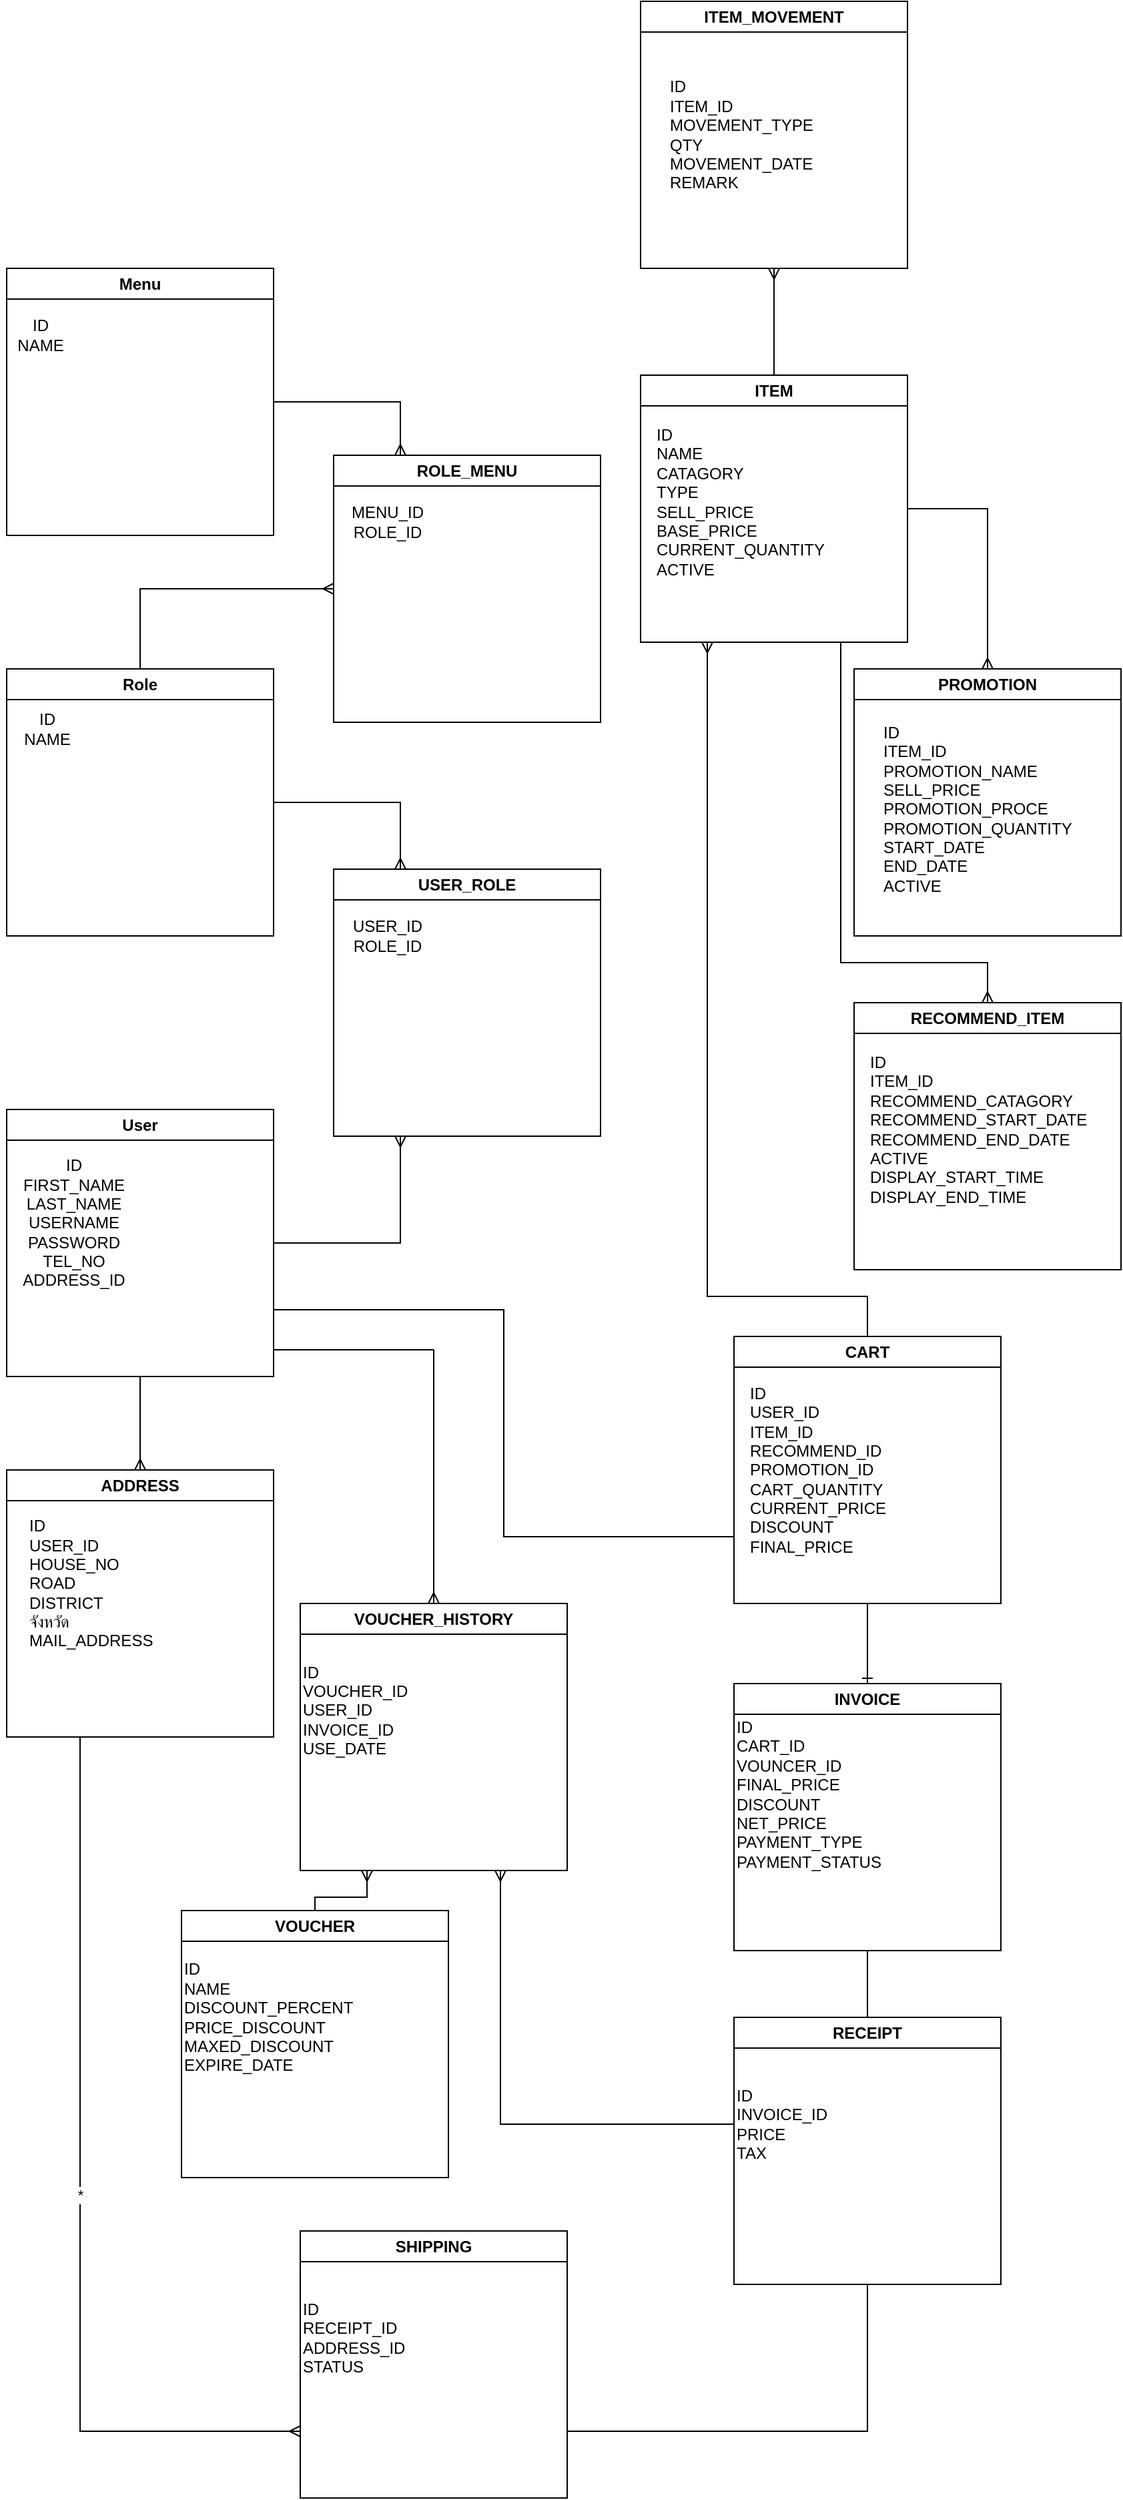 <mxfile version="21.3.2" type="github">
  <diagram name="Page-1" id="SEodM_-SOIGTDsd-5V2K">
    <mxGraphModel dx="1687" dy="2027" grid="1" gridSize="10" guides="1" tooltips="1" connect="1" arrows="1" fold="1" page="1" pageScale="1" pageWidth="850" pageHeight="1100" math="0" shadow="0">
      <root>
        <mxCell id="0" />
        <mxCell id="1" parent="0" />
        <mxCell id="YgXdw1BSDBlJb3hZt-lw-41" style="edgeStyle=orthogonalEdgeStyle;rounded=0;orthogonalLoop=1;jettySize=auto;html=1;entryX=0.25;entryY=1;entryDx=0;entryDy=0;endArrow=ERmany;endFill=0;" edge="1" parent="1" source="YgXdw1BSDBlJb3hZt-lw-1" target="YgXdw1BSDBlJb3hZt-lw-8">
          <mxGeometry relative="1" as="geometry" />
        </mxCell>
        <mxCell id="YgXdw1BSDBlJb3hZt-lw-54" style="edgeStyle=orthogonalEdgeStyle;rounded=0;orthogonalLoop=1;jettySize=auto;html=1;entryX=0;entryY=0.75;entryDx=0;entryDy=0;exitX=1;exitY=0.75;exitDx=0;exitDy=0;endArrow=baseDash;endFill=0;" edge="1" parent="1" source="YgXdw1BSDBlJb3hZt-lw-1" target="YgXdw1BSDBlJb3hZt-lw-23">
          <mxGeometry relative="1" as="geometry" />
        </mxCell>
        <mxCell id="YgXdw1BSDBlJb3hZt-lw-57" style="edgeStyle=orthogonalEdgeStyle;rounded=0;orthogonalLoop=1;jettySize=auto;html=1;endArrow=ERmany;endFill=0;" edge="1" parent="1" source="YgXdw1BSDBlJb3hZt-lw-1" target="YgXdw1BSDBlJb3hZt-lw-27">
          <mxGeometry relative="1" as="geometry">
            <Array as="points">
              <mxPoint x="325" y="210" />
            </Array>
          </mxGeometry>
        </mxCell>
        <mxCell id="YgXdw1BSDBlJb3hZt-lw-61" style="edgeStyle=orthogonalEdgeStyle;rounded=0;orthogonalLoop=1;jettySize=auto;html=1;exitX=0.5;exitY=1;exitDx=0;exitDy=0;entryX=0.5;entryY=0;entryDx=0;entryDy=0;endArrow=ERmany;endFill=0;" edge="1" parent="1" source="YgXdw1BSDBlJb3hZt-lw-1" target="YgXdw1BSDBlJb3hZt-lw-59">
          <mxGeometry relative="1" as="geometry" />
        </mxCell>
        <mxCell id="YgXdw1BSDBlJb3hZt-lw-1" value="User" style="swimlane;whiteSpace=wrap;html=1;" vertex="1" parent="1">
          <mxGeometry x="5" y="30" width="200" height="200" as="geometry" />
        </mxCell>
        <mxCell id="YgXdw1BSDBlJb3hZt-lw-10" value="ID&lt;br&gt;FIRST_NAME&lt;br&gt;LAST_NAME&lt;br&gt;USERNAME&lt;br&gt;PASSWORD&lt;br&gt;TEL_NO&lt;br&gt;ADDRESS_ID" style="text;html=1;align=center;verticalAlign=middle;resizable=0;points=[];autosize=1;strokeColor=none;fillColor=none;" vertex="1" parent="YgXdw1BSDBlJb3hZt-lw-1">
          <mxGeometry y="30" width="100" height="110" as="geometry" />
        </mxCell>
        <mxCell id="YgXdw1BSDBlJb3hZt-lw-40" style="edgeStyle=orthogonalEdgeStyle;rounded=0;orthogonalLoop=1;jettySize=auto;html=1;entryX=0.25;entryY=0;entryDx=0;entryDy=0;endArrow=ERmany;endFill=0;" edge="1" parent="1" source="YgXdw1BSDBlJb3hZt-lw-2" target="YgXdw1BSDBlJb3hZt-lw-8">
          <mxGeometry relative="1" as="geometry" />
        </mxCell>
        <mxCell id="YgXdw1BSDBlJb3hZt-lw-42" style="edgeStyle=orthogonalEdgeStyle;rounded=0;orthogonalLoop=1;jettySize=auto;html=1;entryX=0;entryY=0.5;entryDx=0;entryDy=0;exitX=0.5;exitY=0;exitDx=0;exitDy=0;endArrow=ERmany;endFill=0;" edge="1" parent="1" source="YgXdw1BSDBlJb3hZt-lw-2" target="YgXdw1BSDBlJb3hZt-lw-5">
          <mxGeometry relative="1" as="geometry" />
        </mxCell>
        <mxCell id="YgXdw1BSDBlJb3hZt-lw-2" value="Role" style="swimlane;whiteSpace=wrap;html=1;" vertex="1" parent="1">
          <mxGeometry x="5" y="-300" width="200" height="200" as="geometry" />
        </mxCell>
        <mxCell id="YgXdw1BSDBlJb3hZt-lw-7" value="ID&lt;br&gt;NAME" style="text;html=1;align=center;verticalAlign=middle;resizable=0;points=[];autosize=1;strokeColor=none;fillColor=none;" vertex="1" parent="YgXdw1BSDBlJb3hZt-lw-2">
          <mxGeometry y="25" width="60" height="40" as="geometry" />
        </mxCell>
        <mxCell id="YgXdw1BSDBlJb3hZt-lw-43" style="edgeStyle=orthogonalEdgeStyle;rounded=0;orthogonalLoop=1;jettySize=auto;html=1;entryX=0.25;entryY=0;entryDx=0;entryDy=0;endArrow=ERmany;endFill=0;" edge="1" parent="1" source="YgXdw1BSDBlJb3hZt-lw-3" target="YgXdw1BSDBlJb3hZt-lw-5">
          <mxGeometry relative="1" as="geometry" />
        </mxCell>
        <mxCell id="YgXdw1BSDBlJb3hZt-lw-3" value="Menu" style="swimlane;whiteSpace=wrap;html=1;" vertex="1" parent="1">
          <mxGeometry x="5" y="-600" width="200" height="200" as="geometry" />
        </mxCell>
        <mxCell id="YgXdw1BSDBlJb3hZt-lw-4" value="ID&lt;br&gt;NAME" style="text;html=1;align=center;verticalAlign=middle;resizable=0;points=[];autosize=1;strokeColor=none;fillColor=none;" vertex="1" parent="YgXdw1BSDBlJb3hZt-lw-3">
          <mxGeometry x="-5" y="30" width="60" height="40" as="geometry" />
        </mxCell>
        <mxCell id="YgXdw1BSDBlJb3hZt-lw-5" value="ROLE_MENU" style="swimlane;whiteSpace=wrap;html=1;" vertex="1" parent="1">
          <mxGeometry x="250" y="-460" width="200" height="200" as="geometry" />
        </mxCell>
        <mxCell id="YgXdw1BSDBlJb3hZt-lw-6" value="MENU_ID&lt;br&gt;ROLE_ID" style="text;html=1;align=center;verticalAlign=middle;resizable=0;points=[];autosize=1;strokeColor=none;fillColor=none;" vertex="1" parent="YgXdw1BSDBlJb3hZt-lw-5">
          <mxGeometry y="30" width="80" height="40" as="geometry" />
        </mxCell>
        <mxCell id="YgXdw1BSDBlJb3hZt-lw-8" value="USER_ROLE" style="swimlane;whiteSpace=wrap;html=1;" vertex="1" parent="1">
          <mxGeometry x="250" y="-150" width="200" height="200" as="geometry" />
        </mxCell>
        <mxCell id="YgXdw1BSDBlJb3hZt-lw-9" value="USER_ID&lt;br&gt;ROLE_ID" style="text;html=1;align=center;verticalAlign=middle;resizable=0;points=[];autosize=1;strokeColor=none;fillColor=none;" vertex="1" parent="YgXdw1BSDBlJb3hZt-lw-8">
          <mxGeometry y="30" width="80" height="40" as="geometry" />
        </mxCell>
        <mxCell id="YgXdw1BSDBlJb3hZt-lw-48" style="edgeStyle=orthogonalEdgeStyle;rounded=0;orthogonalLoop=1;jettySize=auto;html=1;entryX=0.5;entryY=1;entryDx=0;entryDy=0;endArrow=ERmany;endFill=0;" edge="1" parent="1" source="YgXdw1BSDBlJb3hZt-lw-11" target="YgXdw1BSDBlJb3hZt-lw-15">
          <mxGeometry relative="1" as="geometry" />
        </mxCell>
        <mxCell id="YgXdw1BSDBlJb3hZt-lw-50" style="edgeStyle=orthogonalEdgeStyle;rounded=0;orthogonalLoop=1;jettySize=auto;html=1;entryX=0.5;entryY=0;entryDx=0;entryDy=0;exitX=1;exitY=0.5;exitDx=0;exitDy=0;endArrow=ERmany;endFill=0;" edge="1" parent="1" source="YgXdw1BSDBlJb3hZt-lw-11" target="YgXdw1BSDBlJb3hZt-lw-21">
          <mxGeometry relative="1" as="geometry" />
        </mxCell>
        <mxCell id="YgXdw1BSDBlJb3hZt-lw-51" style="edgeStyle=orthogonalEdgeStyle;rounded=0;orthogonalLoop=1;jettySize=auto;html=1;endArrow=ERmany;endFill=0;entryX=0.5;entryY=0;entryDx=0;entryDy=0;exitX=0.75;exitY=1;exitDx=0;exitDy=0;" edge="1" parent="1" source="YgXdw1BSDBlJb3hZt-lw-11" target="YgXdw1BSDBlJb3hZt-lw-19">
          <mxGeometry relative="1" as="geometry">
            <Array as="points">
              <mxPoint x="630" y="-80" />
              <mxPoint x="740" y="-80" />
            </Array>
          </mxGeometry>
        </mxCell>
        <mxCell id="YgXdw1BSDBlJb3hZt-lw-11" value="ITEM" style="swimlane;whiteSpace=wrap;html=1;" vertex="1" parent="1">
          <mxGeometry x="480" y="-520" width="200" height="200" as="geometry" />
        </mxCell>
        <mxCell id="YgXdw1BSDBlJb3hZt-lw-12" value="ID&lt;br&gt;NAME&lt;br&gt;CATAGORY&lt;br&gt;TYPE&lt;br&gt;SELL_PRICE&lt;br&gt;BASE_PRICE&lt;br&gt;CURRENT_QUANTITY&lt;br&gt;ACTIVE" style="text;html=1;align=left;verticalAlign=middle;resizable=0;points=[];autosize=1;strokeColor=none;fillColor=none;" vertex="1" parent="YgXdw1BSDBlJb3hZt-lw-11">
          <mxGeometry x="10" y="30" width="150" height="130" as="geometry" />
        </mxCell>
        <mxCell id="YgXdw1BSDBlJb3hZt-lw-15" value="ITEM_MOVEMENT" style="swimlane;whiteSpace=wrap;html=1;" vertex="1" parent="1">
          <mxGeometry x="480" y="-800" width="200" height="200" as="geometry" />
        </mxCell>
        <mxCell id="YgXdw1BSDBlJb3hZt-lw-16" value="ID&lt;br&gt;ITEM_ID&lt;br&gt;MOVEMENT_TYPE&lt;br&gt;QTY&lt;br&gt;MOVEMENT_DATE&lt;br&gt;REMARK&lt;br&gt;" style="text;html=1;align=left;verticalAlign=middle;resizable=0;points=[];autosize=1;strokeColor=none;fillColor=none;" vertex="1" parent="YgXdw1BSDBlJb3hZt-lw-15">
          <mxGeometry x="20" y="50" width="130" height="100" as="geometry" />
        </mxCell>
        <mxCell id="YgXdw1BSDBlJb3hZt-lw-19" value="RECOMMEND_ITEM" style="swimlane;whiteSpace=wrap;html=1;" vertex="1" parent="1">
          <mxGeometry x="640" y="-50" width="200" height="200" as="geometry" />
        </mxCell>
        <mxCell id="YgXdw1BSDBlJb3hZt-lw-20" value="ID&lt;br&gt;ITEM_ID&lt;br&gt;RECOMMEND_CATAGORY&lt;br&gt;RECOMMEND_START_DATE&lt;br&gt;RECOMMEND_END_DATE&lt;br&gt;ACTIVE&lt;br&gt;DISPLAY_START_TIME&lt;br&gt;DISPLAY_END_TIME" style="text;html=1;align=left;verticalAlign=middle;resizable=0;points=[];autosize=1;strokeColor=none;fillColor=none;" vertex="1" parent="YgXdw1BSDBlJb3hZt-lw-19">
          <mxGeometry x="10" y="30" width="190" height="130" as="geometry" />
        </mxCell>
        <mxCell id="YgXdw1BSDBlJb3hZt-lw-21" value="PROMOTION" style="swimlane;whiteSpace=wrap;html=1;" vertex="1" parent="1">
          <mxGeometry x="640" y="-300" width="200" height="200" as="geometry" />
        </mxCell>
        <mxCell id="YgXdw1BSDBlJb3hZt-lw-22" value="ID&lt;br&gt;ITEM_ID&lt;br&gt;PROMOTION_NAME&lt;br&gt;SELL_PRICE&lt;br&gt;PROMOTION_PROCE&lt;br&gt;PROMOTION_QUANTITY&lt;br&gt;START_DATE&lt;br&gt;END_DATE&lt;br&gt;ACTIVE" style="text;html=1;align=left;verticalAlign=middle;resizable=0;points=[];autosize=1;strokeColor=none;fillColor=none;" vertex="1" parent="YgXdw1BSDBlJb3hZt-lw-21">
          <mxGeometry x="20" y="35" width="160" height="140" as="geometry" />
        </mxCell>
        <mxCell id="YgXdw1BSDBlJb3hZt-lw-45" style="edgeStyle=orthogonalEdgeStyle;rounded=0;orthogonalLoop=1;jettySize=auto;html=1;entryX=0.5;entryY=0;entryDx=0;entryDy=0;endArrow=ERone;endFill=0;" edge="1" parent="1" source="YgXdw1BSDBlJb3hZt-lw-23" target="YgXdw1BSDBlJb3hZt-lw-31">
          <mxGeometry relative="1" as="geometry" />
        </mxCell>
        <mxCell id="YgXdw1BSDBlJb3hZt-lw-53" style="edgeStyle=orthogonalEdgeStyle;rounded=0;orthogonalLoop=1;jettySize=auto;html=1;entryX=0.25;entryY=1;entryDx=0;entryDy=0;endArrow=ERmany;endFill=0;" edge="1" parent="1" source="YgXdw1BSDBlJb3hZt-lw-23" target="YgXdw1BSDBlJb3hZt-lw-11">
          <mxGeometry relative="1" as="geometry">
            <Array as="points">
              <mxPoint x="650" y="170" />
              <mxPoint x="530" y="170" />
            </Array>
          </mxGeometry>
        </mxCell>
        <mxCell id="YgXdw1BSDBlJb3hZt-lw-23" value="CART" style="swimlane;whiteSpace=wrap;html=1;startSize=23;" vertex="1" parent="1">
          <mxGeometry x="550" y="200" width="200" height="200" as="geometry" />
        </mxCell>
        <mxCell id="YgXdw1BSDBlJb3hZt-lw-24" value="ID&lt;br&gt;USER_ID&lt;br&gt;ITEM_ID&lt;br&gt;RECOMMEND_ID&lt;br&gt;PROMOTION_ID&lt;br&gt;CART_QUANTITY&lt;br&gt;CURRENT_PRICE&lt;br&gt;DISCOUNT&lt;br&gt;FINAL_PRICE" style="text;html=1;align=left;verticalAlign=middle;resizable=0;points=[];autosize=1;strokeColor=none;fillColor=none;" vertex="1" parent="YgXdw1BSDBlJb3hZt-lw-23">
          <mxGeometry x="10" y="30" width="130" height="140" as="geometry" />
        </mxCell>
        <mxCell id="YgXdw1BSDBlJb3hZt-lw-38" style="edgeStyle=orthogonalEdgeStyle;rounded=0;orthogonalLoop=1;jettySize=auto;html=1;entryX=0.25;entryY=1;entryDx=0;entryDy=0;endArrow=ERmany;endFill=0;" edge="1" parent="1" source="YgXdw1BSDBlJb3hZt-lw-25" target="YgXdw1BSDBlJb3hZt-lw-27">
          <mxGeometry relative="1" as="geometry">
            <Array as="points">
              <mxPoint x="236" y="620" />
              <mxPoint x="275" y="620" />
            </Array>
          </mxGeometry>
        </mxCell>
        <mxCell id="YgXdw1BSDBlJb3hZt-lw-25" value="VOUCHER" style="swimlane;whiteSpace=wrap;html=1;startSize=23;" vertex="1" parent="1">
          <mxGeometry x="136" y="630" width="200" height="200" as="geometry" />
        </mxCell>
        <mxCell id="YgXdw1BSDBlJb3hZt-lw-26" value="ID&lt;br&gt;NAME&lt;br&gt;DISCOUNT_PERCENT&lt;br&gt;PRICE_DISCOUNT&lt;br&gt;MAXED_DISCOUNT&lt;br&gt;EXPIRE_DATE&lt;br&gt;" style="text;html=1;align=left;verticalAlign=middle;resizable=0;points=[];autosize=1;strokeColor=none;fillColor=none;" vertex="1" parent="YgXdw1BSDBlJb3hZt-lw-25">
          <mxGeometry y="30" width="150" height="100" as="geometry" />
        </mxCell>
        <mxCell id="YgXdw1BSDBlJb3hZt-lw-27" value="VOUCHER_HISTORY" style="swimlane;whiteSpace=wrap;html=1;" vertex="1" parent="1">
          <mxGeometry x="225" y="400" width="200" height="200" as="geometry" />
        </mxCell>
        <mxCell id="YgXdw1BSDBlJb3hZt-lw-28" value="ID&lt;br&gt;VOUCHER_ID&lt;br&gt;USER_ID&lt;br&gt;INVOICE_ID&lt;br&gt;USE_DATE" style="text;html=1;align=left;verticalAlign=middle;resizable=0;points=[];autosize=1;strokeColor=none;fillColor=none;" vertex="1" parent="YgXdw1BSDBlJb3hZt-lw-27">
          <mxGeometry y="35" width="100" height="90" as="geometry" />
        </mxCell>
        <mxCell id="YgXdw1BSDBlJb3hZt-lw-44" style="edgeStyle=orthogonalEdgeStyle;rounded=0;orthogonalLoop=1;jettySize=auto;html=1;entryX=0.5;entryY=0;entryDx=0;entryDy=0;endArrow=baseDash;endFill=0;" edge="1" parent="1" source="YgXdw1BSDBlJb3hZt-lw-31" target="YgXdw1BSDBlJb3hZt-lw-33">
          <mxGeometry relative="1" as="geometry" />
        </mxCell>
        <mxCell id="YgXdw1BSDBlJb3hZt-lw-31" value="INVOICE" style="swimlane;whiteSpace=wrap;html=1;" vertex="1" parent="1">
          <mxGeometry x="550" y="460" width="200" height="200" as="geometry" />
        </mxCell>
        <mxCell id="YgXdw1BSDBlJb3hZt-lw-32" value="ID&lt;br&gt;CART_ID&lt;br&gt;VOUNCER_ID&lt;br&gt;FINAL_PRICE&lt;br&gt;DISCOUNT&lt;br&gt;NET_PRICE&lt;br&gt;PAYMENT_TYPE&lt;br&gt;PAYMENT_STATUS" style="text;html=1;align=left;verticalAlign=middle;resizable=0;points=[];autosize=1;strokeColor=none;fillColor=none;" vertex="1" parent="YgXdw1BSDBlJb3hZt-lw-31">
          <mxGeometry y="18" width="130" height="130" as="geometry" />
        </mxCell>
        <mxCell id="YgXdw1BSDBlJb3hZt-lw-63" style="edgeStyle=orthogonalEdgeStyle;rounded=0;orthogonalLoop=1;jettySize=auto;html=1;entryX=1;entryY=0.75;entryDx=0;entryDy=0;endArrow=baseDash;endFill=0;" edge="1" parent="1" source="YgXdw1BSDBlJb3hZt-lw-33" target="YgXdw1BSDBlJb3hZt-lw-55">
          <mxGeometry relative="1" as="geometry">
            <Array as="points">
              <mxPoint x="650" y="1020" />
            </Array>
          </mxGeometry>
        </mxCell>
        <mxCell id="YgXdw1BSDBlJb3hZt-lw-33" value="RECEIPT" style="swimlane;whiteSpace=wrap;html=1;" vertex="1" parent="1">
          <mxGeometry x="550" y="710" width="200" height="200" as="geometry" />
        </mxCell>
        <mxCell id="YgXdw1BSDBlJb3hZt-lw-34" value="ID&lt;br&gt;INVOICE_ID&lt;br&gt;PRICE&lt;br&gt;TAX" style="text;html=1;align=left;verticalAlign=middle;resizable=0;points=[];autosize=1;strokeColor=none;fillColor=none;" vertex="1" parent="YgXdw1BSDBlJb3hZt-lw-33">
          <mxGeometry y="45" width="90" height="70" as="geometry" />
        </mxCell>
        <mxCell id="YgXdw1BSDBlJb3hZt-lw-37" style="edgeStyle=orthogonalEdgeStyle;rounded=0;orthogonalLoop=1;jettySize=auto;html=1;entryX=0.75;entryY=1;entryDx=0;entryDy=0;endArrow=ERmany;endFill=0;" edge="1" parent="1" source="YgXdw1BSDBlJb3hZt-lw-34" target="YgXdw1BSDBlJb3hZt-lw-27">
          <mxGeometry relative="1" as="geometry" />
        </mxCell>
        <mxCell id="YgXdw1BSDBlJb3hZt-lw-55" value="SHIPPING" style="swimlane;whiteSpace=wrap;html=1;" vertex="1" parent="1">
          <mxGeometry x="225" y="870" width="200" height="200" as="geometry" />
        </mxCell>
        <mxCell id="YgXdw1BSDBlJb3hZt-lw-56" value="ID&lt;br&gt;RECEIPT_ID&lt;br&gt;ADDRESS_ID&lt;br&gt;STATUS" style="text;html=1;align=left;verticalAlign=middle;resizable=0;points=[];autosize=1;strokeColor=none;fillColor=none;" vertex="1" parent="YgXdw1BSDBlJb3hZt-lw-55">
          <mxGeometry y="45" width="100" height="70" as="geometry" />
        </mxCell>
        <mxCell id="YgXdw1BSDBlJb3hZt-lw-62" value="*" style="edgeStyle=orthogonalEdgeStyle;rounded=0;orthogonalLoop=1;jettySize=auto;html=1;entryX=0;entryY=0.75;entryDx=0;entryDy=0;endArrow=ERmany;endFill=0;" edge="1" parent="1" source="YgXdw1BSDBlJb3hZt-lw-59" target="YgXdw1BSDBlJb3hZt-lw-55">
          <mxGeometry relative="1" as="geometry">
            <Array as="points">
              <mxPoint x="60" y="1020" />
            </Array>
          </mxGeometry>
        </mxCell>
        <mxCell id="YgXdw1BSDBlJb3hZt-lw-59" value="ADDRESS" style="swimlane;whiteSpace=wrap;html=1;" vertex="1" parent="1">
          <mxGeometry x="5" y="300" width="200" height="200" as="geometry" />
        </mxCell>
        <mxCell id="YgXdw1BSDBlJb3hZt-lw-60" value="ID&lt;br&gt;USER_ID&lt;br&gt;HOUSE_NO&lt;br&gt;ROAD&lt;br&gt;DISTRICT&lt;br&gt;จังหวัด&lt;br&gt;MAIL_ADDRESS" style="text;html=1;align=left;verticalAlign=middle;resizable=0;points=[];autosize=1;strokeColor=none;fillColor=none;" vertex="1" parent="YgXdw1BSDBlJb3hZt-lw-59">
          <mxGeometry x="15" y="30" width="120" height="110" as="geometry" />
        </mxCell>
      </root>
    </mxGraphModel>
  </diagram>
</mxfile>
